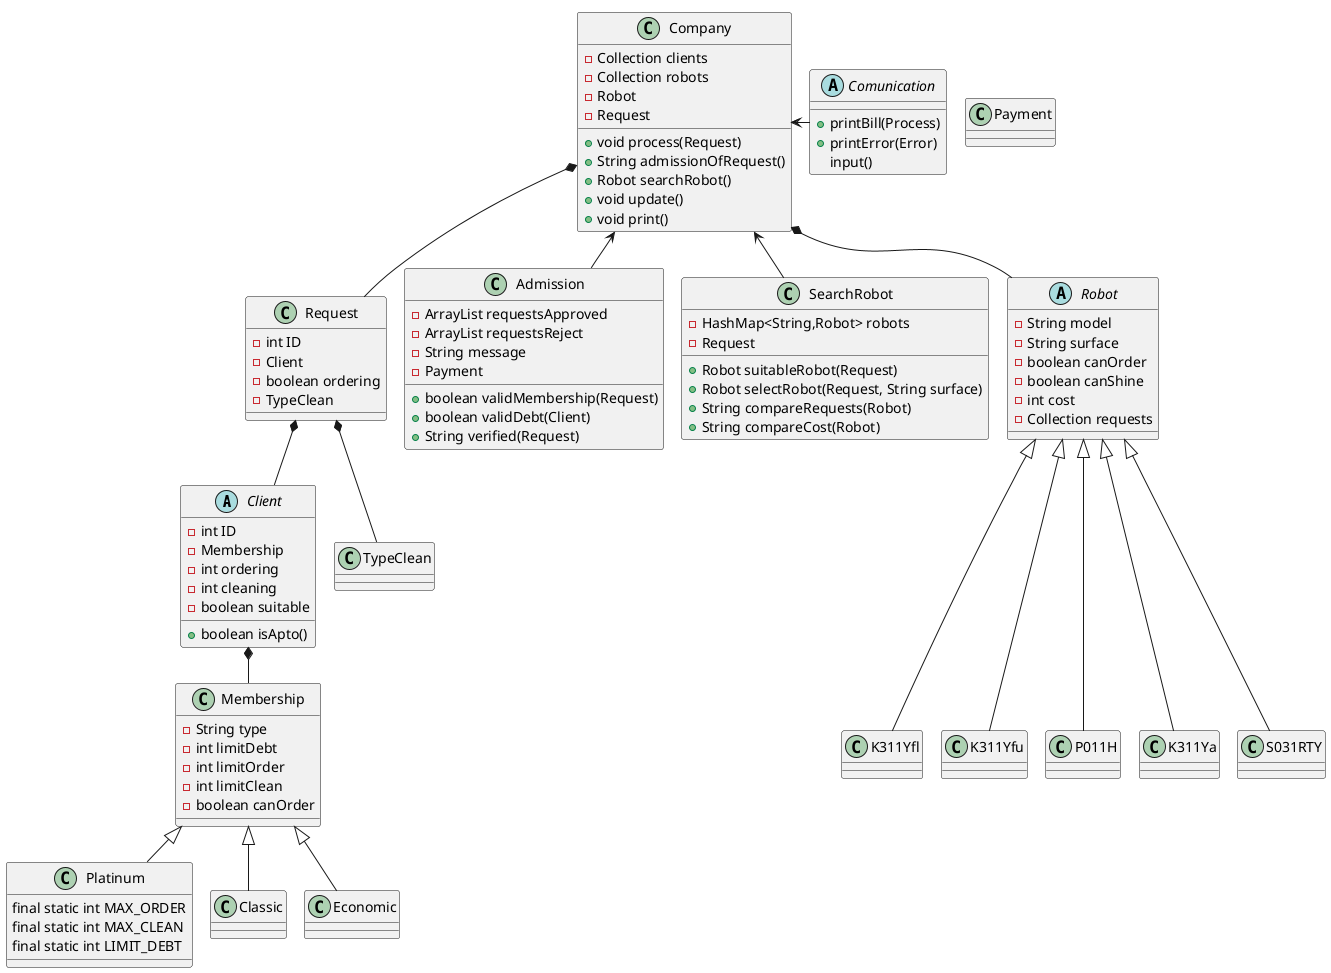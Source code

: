@startuml
'https://plantuml.com/class-diagram

!pragma layout smetana

'array de pedidos hechos por robot

abstract Client
class Membership
class Platinum
class Classic
class Economic
class Request
class TypeClean
class Admission
class Company
class SearchRobot
class Payment
abstract class Robot
class K311Yfl
class K311Yfu
class P011H
class K311Ya
class S031RTY


Client *-- Membership
Membership <|-- Platinum
Membership <|-- Classic
Membership <|-- Economic
Company <-- Admission
Company <-- SearchRobot
Company <- Comunication
Company *-- Robot
Company *-- Request
Request *-- Client
Request *-- TypeClean
Robot <|---K311Ya
Robot <|---S031RTY
Robot <|---P011H
Robot <|---K311Yfu
Robot <|---K311Yfl


abstract Comunication{
+printBill(Process)
+printError(Error)
input()
}

abstract class Robot{
-String model
-String surface
-boolean canOrder
-boolean canShine
-int cost
-Collection requests
}

class Company{

-Collection clients
-Collection robots
-Robot
-Request

'llama a admission
+void process(Request)
+String admissionOfRequest()
+Robot searchRobot()
+void update()
+void print()


}

'posible clase
class Admission{
-ArrayList requestsApproved
-ArrayList requestsReject
-String message
-Payment
'-ArrayList clients

'ej: pedir un ordenamiento cuando no puede
+boolean validMembership(Request)
+boolean validDebt(Client)
+String verified(Request)


}


class SearchRobot{

-HashMap<String,Robot> robots
-Request

'llama a la funcion selectRobot y recibe el robot ideal
+ Robot suitableRobot(Request)
'recibe un request y realiza una iteracion
'en la colleccion robots donde compara los requerimientos
+ Robot selectRobot(Request, String surface)
'si es Platinum compara la cola que tiene con un min y se guarda la key
'si es el primero se fija si es null y lo asigna
+ String compareRequests(Robot)
'si no es platinum compara el costo con un min y guarda la key para devolverla
+ String compareCost(Robot)
}

'posible clase lo mismo arriba


class Request{
-int ID
-Client
-boolean ordering
-TypeClean
'-String address?

}

abstract Client{
-int ID
-Membership
-int ordering
-int cleaning
-boolean suitable
'Collection requests
'String address?
+boolean isApto()
'return limitOrder > ordering && limitClean > cleaning
}

class Membership{
-String type
-int limitDebt
-int limitOrder
-int limitClean
-boolean canOrder
}

class Platinum{
final static int MAX_ORDER
final static int MAX_CLEAN
final static int LIMIT_DEBT
}

@enduml